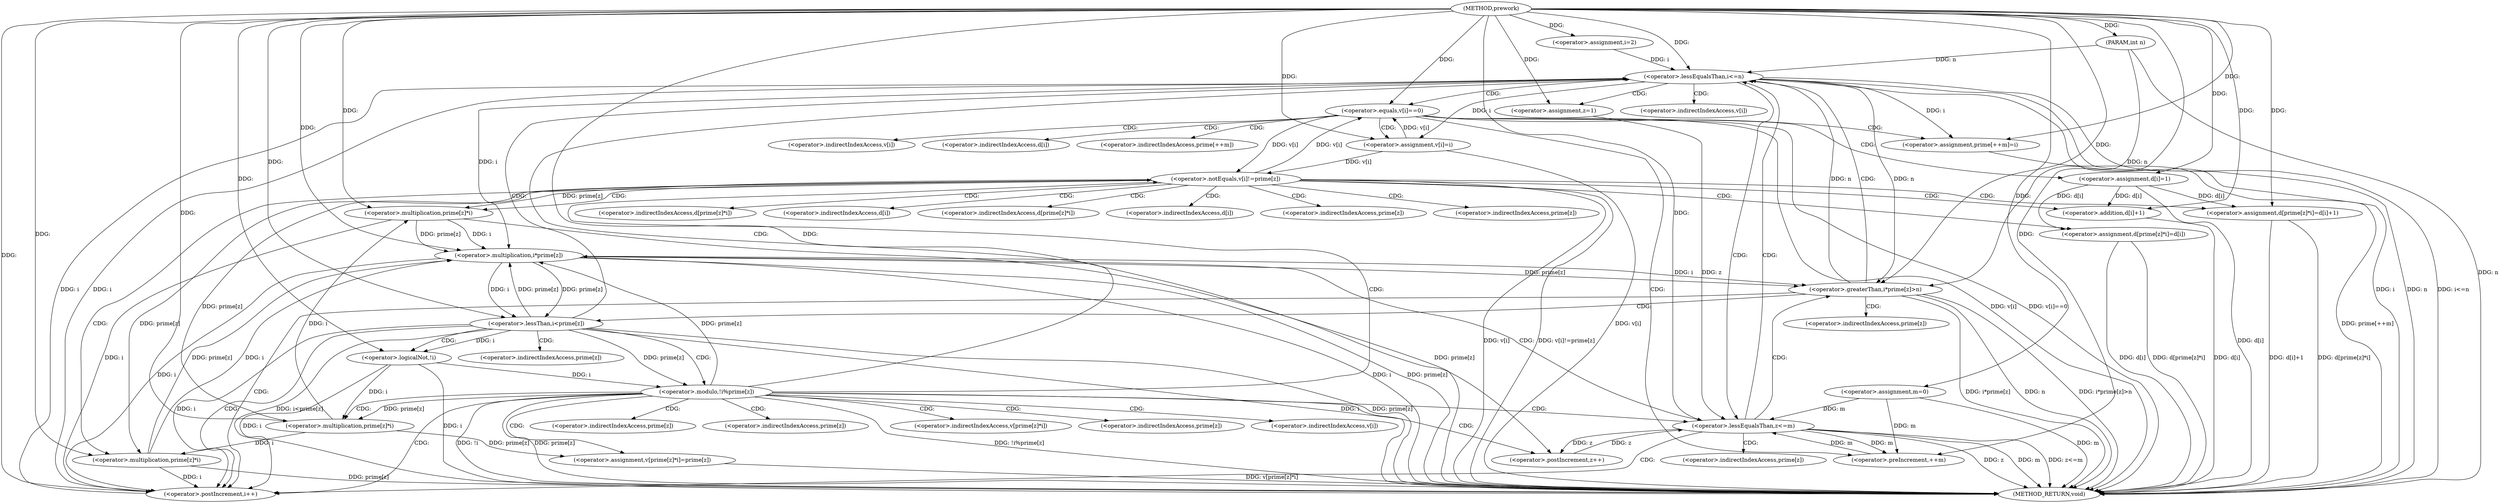 digraph "prework" {  
"1000101" [label = "(METHOD,prework)" ]
"1000223" [label = "(METHOD_RETURN,void)" ]
"1000102" [label = "(PARAM,int n)" ]
"1000105" [label = "(<operator>.assignment,m=0)" ]
"1000110" [label = "(<operator>.assignment,i=2)" ]
"1000113" [label = "(<operator>.lessEqualsThan,i<=n)" ]
"1000116" [label = "(<operator>.postIncrement,i++)" ]
"1000120" [label = "(<operator>.equals,v[i]==0)" ]
"1000144" [label = "(<operator>.assignment,z=1)" ]
"1000147" [label = "(<operator>.lessEqualsThan,z<=m)" ]
"1000150" [label = "(<operator>.postIncrement,z++)" ]
"1000126" [label = "(<operator>.assignment,v[i]=i)" ]
"1000131" [label = "(<operator>.assignment,d[i]=1)" ]
"1000136" [label = "(<operator>.assignment,prime[++m]=i)" ]
"1000177" [label = "(<operator>.assignment,v[prime[z]*i]=prime[z])" ]
"1000154" [label = "(<operator>.greaterThan,i*prime[z]>n)" ]
"1000163" [label = "(<operator>.lessThan,i<prime[z])" ]
"1000170" [label = "(<operator>.modulo,!i%prime[z])" ]
"1000189" [label = "(<operator>.notEquals,v[i]!=prime[z])" ]
"1000197" [label = "(<operator>.assignment,d[prime[z]*i]=d[i]+1)" ]
"1000139" [label = "(<operator>.preIncrement,++m)" ]
"1000155" [label = "(<operator>.multiplication,i*prime[z])" ]
"1000171" [label = "(<operator>.logicalNot,!i)" ]
"1000180" [label = "(<operator>.multiplication,prime[z]*i)" ]
"1000212" [label = "(<operator>.assignment,d[prime[z]*i]=d[i])" ]
"1000205" [label = "(<operator>.addition,d[i]+1)" ]
"1000200" [label = "(<operator>.multiplication,prime[z]*i)" ]
"1000215" [label = "(<operator>.multiplication,prime[z]*i)" ]
"1000121" [label = "(<operator>.indirectIndexAccess,v[i])" ]
"1000127" [label = "(<operator>.indirectIndexAccess,v[i])" ]
"1000132" [label = "(<operator>.indirectIndexAccess,d[i])" ]
"1000137" [label = "(<operator>.indirectIndexAccess,prime[++m])" ]
"1000178" [label = "(<operator>.indirectIndexAccess,v[prime[z]*i])" ]
"1000185" [label = "(<operator>.indirectIndexAccess,prime[z])" ]
"1000165" [label = "(<operator>.indirectIndexAccess,prime[z])" ]
"1000173" [label = "(<operator>.indirectIndexAccess,prime[z])" ]
"1000190" [label = "(<operator>.indirectIndexAccess,v[i])" ]
"1000193" [label = "(<operator>.indirectIndexAccess,prime[z])" ]
"1000157" [label = "(<operator>.indirectIndexAccess,prime[z])" ]
"1000181" [label = "(<operator>.indirectIndexAccess,prime[z])" ]
"1000198" [label = "(<operator>.indirectIndexAccess,d[prime[z]*i])" ]
"1000206" [label = "(<operator>.indirectIndexAccess,d[i])" ]
"1000213" [label = "(<operator>.indirectIndexAccess,d[prime[z]*i])" ]
"1000220" [label = "(<operator>.indirectIndexAccess,d[i])" ]
"1000201" [label = "(<operator>.indirectIndexAccess,prime[z])" ]
"1000216" [label = "(<operator>.indirectIndexAccess,prime[z])" ]
  "1000102" -> "1000223"  [ label = "DDG: n"] 
  "1000105" -> "1000223"  [ label = "DDG: m"] 
  "1000113" -> "1000223"  [ label = "DDG: i"] 
  "1000113" -> "1000223"  [ label = "DDG: n"] 
  "1000113" -> "1000223"  [ label = "DDG: i<=n"] 
  "1000120" -> "1000223"  [ label = "DDG: v[i]"] 
  "1000120" -> "1000223"  [ label = "DDG: v[i]==0"] 
  "1000126" -> "1000223"  [ label = "DDG: v[i]"] 
  "1000131" -> "1000223"  [ label = "DDG: d[i]"] 
  "1000136" -> "1000223"  [ label = "DDG: prime[++m]"] 
  "1000147" -> "1000223"  [ label = "DDG: z"] 
  "1000147" -> "1000223"  [ label = "DDG: m"] 
  "1000147" -> "1000223"  [ label = "DDG: z<=m"] 
  "1000155" -> "1000223"  [ label = "DDG: i"] 
  "1000155" -> "1000223"  [ label = "DDG: prime[z]"] 
  "1000154" -> "1000223"  [ label = "DDG: i*prime[z]"] 
  "1000154" -> "1000223"  [ label = "DDG: n"] 
  "1000154" -> "1000223"  [ label = "DDG: i*prime[z]>n"] 
  "1000163" -> "1000223"  [ label = "DDG: i"] 
  "1000163" -> "1000223"  [ label = "DDG: prime[z]"] 
  "1000163" -> "1000223"  [ label = "DDG: i<prime[z]"] 
  "1000171" -> "1000223"  [ label = "DDG: i"] 
  "1000170" -> "1000223"  [ label = "DDG: !i"] 
  "1000170" -> "1000223"  [ label = "DDG: prime[z]"] 
  "1000170" -> "1000223"  [ label = "DDG: !i%prime[z]"] 
  "1000177" -> "1000223"  [ label = "DDG: v[prime[z]*i]"] 
  "1000189" -> "1000223"  [ label = "DDG: v[i]"] 
  "1000189" -> "1000223"  [ label = "DDG: v[i]!=prime[z]"] 
  "1000215" -> "1000223"  [ label = "DDG: prime[z]"] 
  "1000212" -> "1000223"  [ label = "DDG: d[prime[z]*i]"] 
  "1000212" -> "1000223"  [ label = "DDG: d[i]"] 
  "1000200" -> "1000223"  [ label = "DDG: prime[z]"] 
  "1000197" -> "1000223"  [ label = "DDG: d[prime[z]*i]"] 
  "1000205" -> "1000223"  [ label = "DDG: d[i]"] 
  "1000197" -> "1000223"  [ label = "DDG: d[i]+1"] 
  "1000101" -> "1000102"  [ label = "DDG: "] 
  "1000101" -> "1000105"  [ label = "DDG: "] 
  "1000101" -> "1000110"  [ label = "DDG: "] 
  "1000110" -> "1000113"  [ label = "DDG: i"] 
  "1000116" -> "1000113"  [ label = "DDG: i"] 
  "1000101" -> "1000113"  [ label = "DDG: "] 
  "1000154" -> "1000113"  [ label = "DDG: n"] 
  "1000102" -> "1000113"  [ label = "DDG: n"] 
  "1000113" -> "1000116"  [ label = "DDG: i"] 
  "1000155" -> "1000116"  [ label = "DDG: i"] 
  "1000163" -> "1000116"  [ label = "DDG: i"] 
  "1000171" -> "1000116"  [ label = "DDG: i"] 
  "1000215" -> "1000116"  [ label = "DDG: i"] 
  "1000200" -> "1000116"  [ label = "DDG: i"] 
  "1000101" -> "1000116"  [ label = "DDG: "] 
  "1000101" -> "1000144"  [ label = "DDG: "] 
  "1000126" -> "1000120"  [ label = "DDG: v[i]"] 
  "1000189" -> "1000120"  [ label = "DDG: v[i]"] 
  "1000101" -> "1000120"  [ label = "DDG: "] 
  "1000113" -> "1000126"  [ label = "DDG: i"] 
  "1000101" -> "1000126"  [ label = "DDG: "] 
  "1000101" -> "1000131"  [ label = "DDG: "] 
  "1000101" -> "1000136"  [ label = "DDG: "] 
  "1000113" -> "1000136"  [ label = "DDG: i"] 
  "1000144" -> "1000147"  [ label = "DDG: z"] 
  "1000150" -> "1000147"  [ label = "DDG: z"] 
  "1000101" -> "1000147"  [ label = "DDG: "] 
  "1000105" -> "1000147"  [ label = "DDG: m"] 
  "1000139" -> "1000147"  [ label = "DDG: m"] 
  "1000147" -> "1000150"  [ label = "DDG: z"] 
  "1000101" -> "1000150"  [ label = "DDG: "] 
  "1000180" -> "1000177"  [ label = "DDG: prime[z]"] 
  "1000155" -> "1000154"  [ label = "DDG: i"] 
  "1000155" -> "1000154"  [ label = "DDG: prime[z]"] 
  "1000113" -> "1000154"  [ label = "DDG: n"] 
  "1000102" -> "1000154"  [ label = "DDG: n"] 
  "1000101" -> "1000154"  [ label = "DDG: "] 
  "1000155" -> "1000163"  [ label = "DDG: i"] 
  "1000101" -> "1000163"  [ label = "DDG: "] 
  "1000155" -> "1000163"  [ label = "DDG: prime[z]"] 
  "1000171" -> "1000170"  [ label = "DDG: i"] 
  "1000163" -> "1000170"  [ label = "DDG: prime[z]"] 
  "1000120" -> "1000189"  [ label = "DDG: v[i]"] 
  "1000126" -> "1000189"  [ label = "DDG: v[i]"] 
  "1000180" -> "1000189"  [ label = "DDG: prime[z]"] 
  "1000101" -> "1000197"  [ label = "DDG: "] 
  "1000131" -> "1000197"  [ label = "DDG: d[i]"] 
  "1000105" -> "1000139"  [ label = "DDG: m"] 
  "1000147" -> "1000139"  [ label = "DDG: m"] 
  "1000101" -> "1000139"  [ label = "DDG: "] 
  "1000113" -> "1000155"  [ label = "DDG: i"] 
  "1000215" -> "1000155"  [ label = "DDG: i"] 
  "1000200" -> "1000155"  [ label = "DDG: i"] 
  "1000101" -> "1000155"  [ label = "DDG: "] 
  "1000163" -> "1000155"  [ label = "DDG: prime[z]"] 
  "1000170" -> "1000155"  [ label = "DDG: prime[z]"] 
  "1000215" -> "1000155"  [ label = "DDG: prime[z]"] 
  "1000200" -> "1000155"  [ label = "DDG: prime[z]"] 
  "1000163" -> "1000171"  [ label = "DDG: i"] 
  "1000101" -> "1000171"  [ label = "DDG: "] 
  "1000170" -> "1000180"  [ label = "DDG: prime[z]"] 
  "1000171" -> "1000180"  [ label = "DDG: i"] 
  "1000101" -> "1000180"  [ label = "DDG: "] 
  "1000131" -> "1000212"  [ label = "DDG: d[i]"] 
  "1000131" -> "1000205"  [ label = "DDG: d[i]"] 
  "1000101" -> "1000205"  [ label = "DDG: "] 
  "1000189" -> "1000200"  [ label = "DDG: prime[z]"] 
  "1000180" -> "1000200"  [ label = "DDG: i"] 
  "1000101" -> "1000200"  [ label = "DDG: "] 
  "1000189" -> "1000215"  [ label = "DDG: prime[z]"] 
  "1000180" -> "1000215"  [ label = "DDG: i"] 
  "1000101" -> "1000215"  [ label = "DDG: "] 
  "1000113" -> "1000144"  [ label = "CDG: "] 
  "1000113" -> "1000120"  [ label = "CDG: "] 
  "1000113" -> "1000121"  [ label = "CDG: "] 
  "1000113" -> "1000147"  [ label = "CDG: "] 
  "1000120" -> "1000127"  [ label = "CDG: "] 
  "1000120" -> "1000139"  [ label = "CDG: "] 
  "1000120" -> "1000126"  [ label = "CDG: "] 
  "1000120" -> "1000132"  [ label = "CDG: "] 
  "1000120" -> "1000136"  [ label = "CDG: "] 
  "1000120" -> "1000131"  [ label = "CDG: "] 
  "1000120" -> "1000137"  [ label = "CDG: "] 
  "1000147" -> "1000157"  [ label = "CDG: "] 
  "1000147" -> "1000116"  [ label = "CDG: "] 
  "1000147" -> "1000154"  [ label = "CDG: "] 
  "1000147" -> "1000113"  [ label = "CDG: "] 
  "1000147" -> "1000155"  [ label = "CDG: "] 
  "1000154" -> "1000165"  [ label = "CDG: "] 
  "1000154" -> "1000163"  [ label = "CDG: "] 
  "1000154" -> "1000116"  [ label = "CDG: "] 
  "1000154" -> "1000113"  [ label = "CDG: "] 
  "1000163" -> "1000173"  [ label = "CDG: "] 
  "1000163" -> "1000170"  [ label = "CDG: "] 
  "1000163" -> "1000171"  [ label = "CDG: "] 
  "1000163" -> "1000116"  [ label = "CDG: "] 
  "1000163" -> "1000113"  [ label = "CDG: "] 
  "1000170" -> "1000150"  [ label = "CDG: "] 
  "1000170" -> "1000180"  [ label = "CDG: "] 
  "1000170" -> "1000190"  [ label = "CDG: "] 
  "1000170" -> "1000185"  [ label = "CDG: "] 
  "1000170" -> "1000189"  [ label = "CDG: "] 
  "1000170" -> "1000178"  [ label = "CDG: "] 
  "1000170" -> "1000147"  [ label = "CDG: "] 
  "1000170" -> "1000193"  [ label = "CDG: "] 
  "1000170" -> "1000177"  [ label = "CDG: "] 
  "1000170" -> "1000181"  [ label = "CDG: "] 
  "1000170" -> "1000116"  [ label = "CDG: "] 
  "1000170" -> "1000113"  [ label = "CDG: "] 
  "1000189" -> "1000200"  [ label = "CDG: "] 
  "1000189" -> "1000197"  [ label = "CDG: "] 
  "1000189" -> "1000216"  [ label = "CDG: "] 
  "1000189" -> "1000206"  [ label = "CDG: "] 
  "1000189" -> "1000220"  [ label = "CDG: "] 
  "1000189" -> "1000201"  [ label = "CDG: "] 
  "1000189" -> "1000198"  [ label = "CDG: "] 
  "1000189" -> "1000213"  [ label = "CDG: "] 
  "1000189" -> "1000212"  [ label = "CDG: "] 
  "1000189" -> "1000215"  [ label = "CDG: "] 
  "1000189" -> "1000205"  [ label = "CDG: "] 
}
